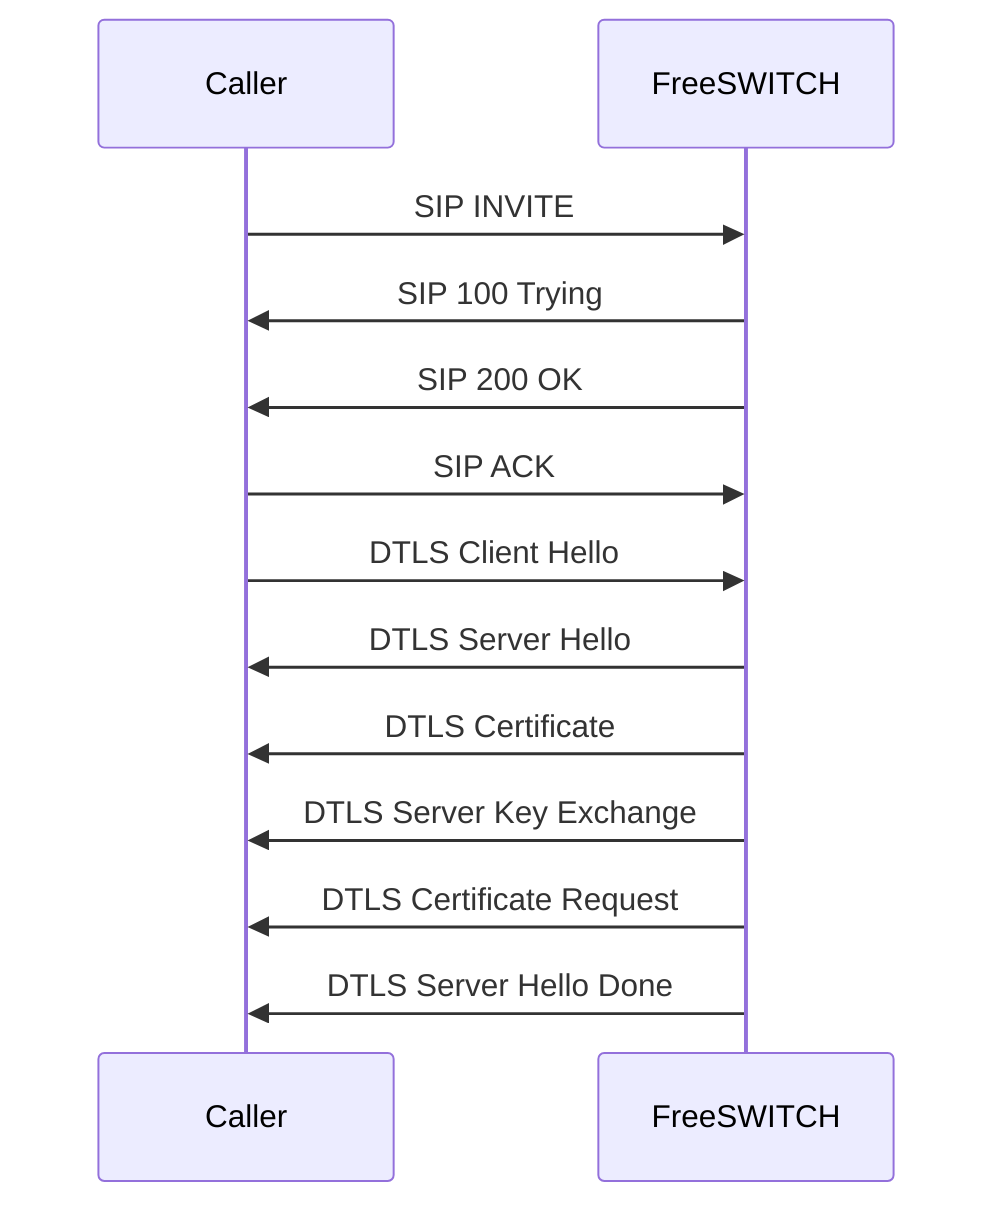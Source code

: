 sequenceDiagram
    Caller->>FreeSWITCH: SIP INVITE
    FreeSWITCH->>Caller: SIP 100 Trying
    FreeSWITCH->>Caller: SIP 200 OK
    Caller->>FreeSWITCH: SIP ACK
    Caller->>FreeSWITCH: DTLS Client Hello
    FreeSWITCH->>Caller: DTLS Server Hello
    FreeSWITCH->>Caller: DTLS Certificate
    FreeSWITCH->>Caller: DTLS Server Key Exchange
    FreeSWITCH->>Caller: DTLS Certificate Request
    FreeSWITCH->>Caller: DTLS Server Hello Done